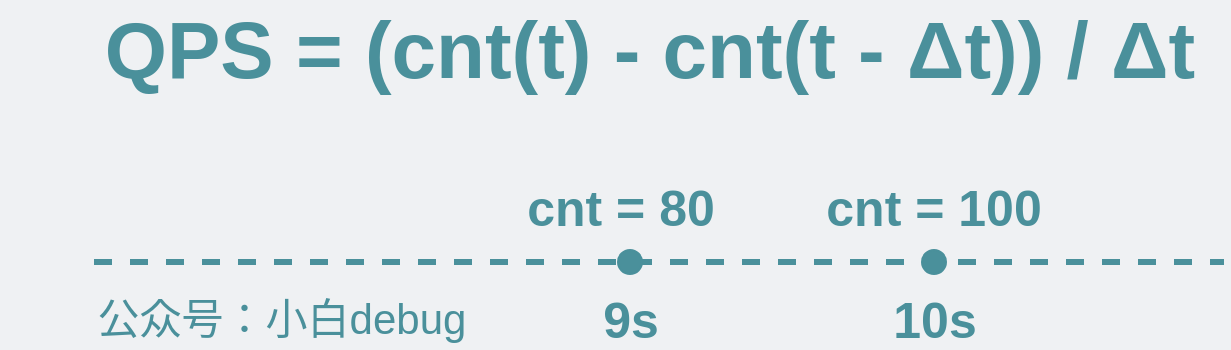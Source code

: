 <mxfile version="22.1.18" type="github">
  <diagram id="9fnjXT7nlAm7Ix4f8WDv" name="Page-1">
    <mxGraphModel dx="1426" dy="1224" grid="0" gridSize="10" guides="1" tooltips="1" connect="1" arrows="1" fold="1" page="1" pageScale="1" pageWidth="800" pageHeight="300" background="#EFF1F3" math="0" shadow="0">
      <root>
        <mxCell id="0" />
        <mxCell id="1" parent="0" />
        <mxCell id="npbD_0i8toX5Kgmq1awr-3" value="&lt;font color=&quot;#4a909b&quot;&gt;&lt;b&gt;&lt;font style=&quot;font-size: 40px;&quot;&gt;QPS = (cnt(t) - cnt(t - Δt)) / Δt&lt;/font&gt;&lt;/b&gt;&lt;br&gt;&lt;/font&gt;" style="text;html=1;strokeColor=none;fillColor=none;align=center;verticalAlign=middle;whiteSpace=wrap;rounded=0;" parent="1" vertex="1">
          <mxGeometry x="128" y="368" width="579.5" height="30" as="geometry" />
        </mxCell>
        <mxCell id="npbD_0i8toX5Kgmq1awr-7" value="&lt;font color=&quot;#4a909b&quot;&gt;&lt;b style=&quot;&quot;&gt;&lt;font style=&quot;font-size: 25px;&quot;&gt;9s&lt;/font&gt;&lt;/b&gt;&lt;br&gt;&lt;/font&gt;" style="text;html=1;strokeColor=none;fillColor=none;align=center;verticalAlign=middle;whiteSpace=wrap;rounded=0;" parent="1" vertex="1">
          <mxGeometry x="358" y="503" width="101" height="30" as="geometry" />
        </mxCell>
        <mxCell id="5zGb_LtoR-WvMu9iLxvD-1" value="&lt;font color=&quot;#4a909b&quot; style=&quot;font-size: 21px;&quot;&gt;公众号：小白debug&lt;/font&gt;" style="text;html=1;strokeColor=none;fillColor=none;align=center;verticalAlign=middle;whiteSpace=wrap;rounded=0;fontSize=16;" parent="1" vertex="1">
          <mxGeometry x="93" y="503" width="282" height="30" as="geometry" />
        </mxCell>
        <mxCell id="5zGb_LtoR-WvMu9iLxvD-2" value="" style="endArrow=none;dashed=1;html=1;rounded=0;strokeWidth=3;strokeColor=#4A909B;" parent="1" edge="1">
          <mxGeometry width="50" height="50" relative="1" as="geometry">
            <mxPoint x="140" y="490" as="sourcePoint" />
            <mxPoint x="705" y="490" as="targetPoint" />
          </mxGeometry>
        </mxCell>
        <mxCell id="5zGb_LtoR-WvMu9iLxvD-5" value="" style="ellipse;whiteSpace=wrap;html=1;aspect=fixed;strokeColor=#4A909B;fillColor=#4A909B;" parent="1" vertex="1">
          <mxGeometry x="402" y="484" width="12" height="12" as="geometry" />
        </mxCell>
        <mxCell id="5zGb_LtoR-WvMu9iLxvD-7" value="&lt;font color=&quot;#4a909b&quot;&gt;&lt;b style=&quot;&quot;&gt;&lt;font style=&quot;font-size: 25px;&quot;&gt;cnt = 80&lt;/font&gt;&lt;/b&gt;&lt;br&gt;&lt;/font&gt;" style="text;html=1;strokeColor=none;fillColor=none;align=center;verticalAlign=middle;whiteSpace=wrap;rounded=0;" parent="1" vertex="1">
          <mxGeometry x="353" y="447" width="101" height="30" as="geometry" />
        </mxCell>
        <mxCell id="5zGb_LtoR-WvMu9iLxvD-8" value="&lt;font color=&quot;#4a909b&quot;&gt;&lt;b style=&quot;&quot;&gt;&lt;font style=&quot;font-size: 25px;&quot;&gt;10s&lt;/font&gt;&lt;/b&gt;&lt;br&gt;&lt;/font&gt;" style="text;html=1;strokeColor=none;fillColor=none;align=center;verticalAlign=middle;whiteSpace=wrap;rounded=0;" parent="1" vertex="1">
          <mxGeometry x="510" y="503" width="101" height="30" as="geometry" />
        </mxCell>
        <mxCell id="5zGb_LtoR-WvMu9iLxvD-9" value="" style="ellipse;whiteSpace=wrap;html=1;aspect=fixed;strokeColor=#4A909B;fillColor=#4A909B;" parent="1" vertex="1">
          <mxGeometry x="554" y="484" width="12" height="12" as="geometry" />
        </mxCell>
        <mxCell id="5zGb_LtoR-WvMu9iLxvD-10" value="&lt;font color=&quot;#4a909b&quot;&gt;&lt;b style=&quot;&quot;&gt;&lt;font style=&quot;font-size: 25px;&quot;&gt;cnt = 100&lt;/font&gt;&lt;/b&gt;&lt;br&gt;&lt;/font&gt;" style="text;html=1;strokeColor=none;fillColor=none;align=center;verticalAlign=middle;whiteSpace=wrap;rounded=0;" parent="1" vertex="1">
          <mxGeometry x="500" y="447" width="120" height="30" as="geometry" />
        </mxCell>
      </root>
    </mxGraphModel>
  </diagram>
</mxfile>
